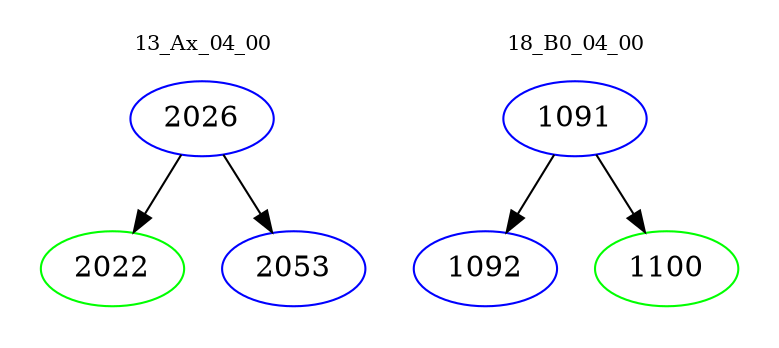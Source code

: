 digraph{
subgraph cluster_0 {
color = white
label = "13_Ax_04_00";
fontsize=10;
T0_2026 [label="2026", color="blue"]
T0_2026 -> T0_2022 [color="black"]
T0_2022 [label="2022", color="green"]
T0_2026 -> T0_2053 [color="black"]
T0_2053 [label="2053", color="blue"]
}
subgraph cluster_1 {
color = white
label = "18_B0_04_00";
fontsize=10;
T1_1091 [label="1091", color="blue"]
T1_1091 -> T1_1092 [color="black"]
T1_1092 [label="1092", color="blue"]
T1_1091 -> T1_1100 [color="black"]
T1_1100 [label="1100", color="green"]
}
}
